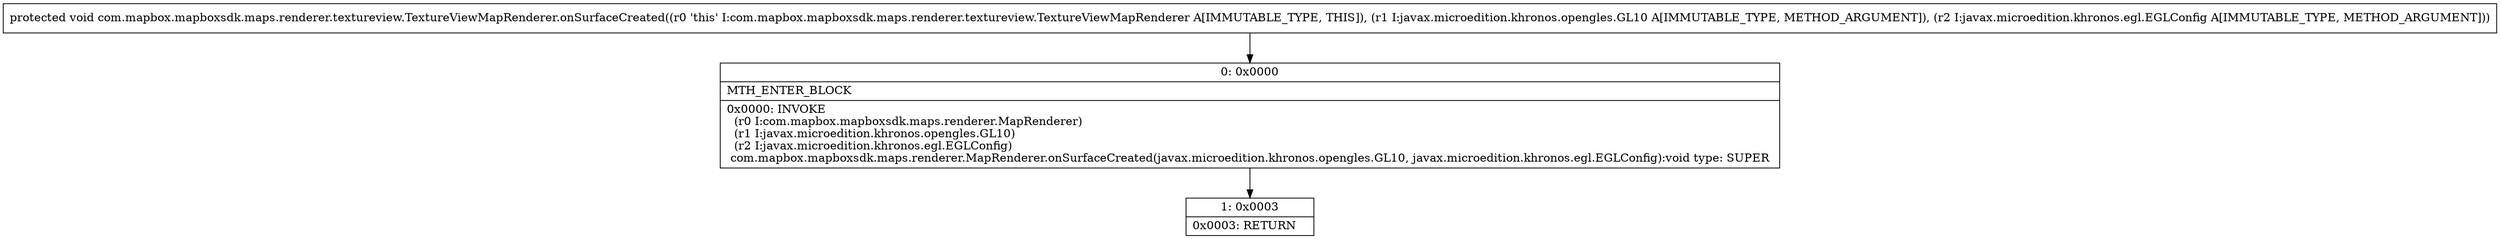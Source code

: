 digraph "CFG forcom.mapbox.mapboxsdk.maps.renderer.textureview.TextureViewMapRenderer.onSurfaceCreated(Ljavax\/microedition\/khronos\/opengles\/GL10;Ljavax\/microedition\/khronos\/egl\/EGLConfig;)V" {
Node_0 [shape=record,label="{0\:\ 0x0000|MTH_ENTER_BLOCK\l|0x0000: INVOKE  \l  (r0 I:com.mapbox.mapboxsdk.maps.renderer.MapRenderer)\l  (r1 I:javax.microedition.khronos.opengles.GL10)\l  (r2 I:javax.microedition.khronos.egl.EGLConfig)\l com.mapbox.mapboxsdk.maps.renderer.MapRenderer.onSurfaceCreated(javax.microedition.khronos.opengles.GL10, javax.microedition.khronos.egl.EGLConfig):void type: SUPER \l}"];
Node_1 [shape=record,label="{1\:\ 0x0003|0x0003: RETURN   \l}"];
MethodNode[shape=record,label="{protected void com.mapbox.mapboxsdk.maps.renderer.textureview.TextureViewMapRenderer.onSurfaceCreated((r0 'this' I:com.mapbox.mapboxsdk.maps.renderer.textureview.TextureViewMapRenderer A[IMMUTABLE_TYPE, THIS]), (r1 I:javax.microedition.khronos.opengles.GL10 A[IMMUTABLE_TYPE, METHOD_ARGUMENT]), (r2 I:javax.microedition.khronos.egl.EGLConfig A[IMMUTABLE_TYPE, METHOD_ARGUMENT])) }"];
MethodNode -> Node_0;
Node_0 -> Node_1;
}

